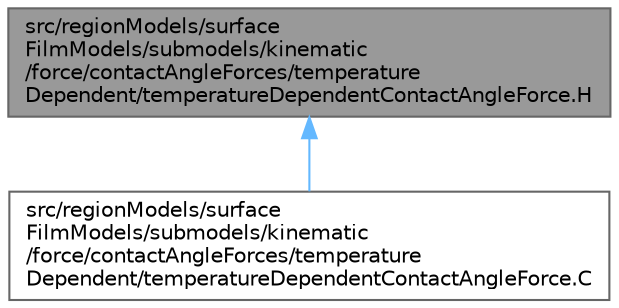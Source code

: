 digraph "src/regionModels/surfaceFilmModels/submodels/kinematic/force/contactAngleForces/temperatureDependent/temperatureDependentContactAngleForce.H"
{
 // LATEX_PDF_SIZE
  bgcolor="transparent";
  edge [fontname=Helvetica,fontsize=10,labelfontname=Helvetica,labelfontsize=10];
  node [fontname=Helvetica,fontsize=10,shape=box,height=0.2,width=0.4];
  Node1 [id="Node000001",label="src/regionModels/surface\lFilmModels/submodels/kinematic\l/force/contactAngleForces/temperature\lDependent/temperatureDependentContactAngleForce.H",height=0.2,width=0.4,color="gray40", fillcolor="grey60", style="filled", fontcolor="black",tooltip=" "];
  Node1 -> Node2 [id="edge1_Node000001_Node000002",dir="back",color="steelblue1",style="solid",tooltip=" "];
  Node2 [id="Node000002",label="src/regionModels/surface\lFilmModels/submodels/kinematic\l/force/contactAngleForces/temperature\lDependent/temperatureDependentContactAngleForce.C",height=0.2,width=0.4,color="grey40", fillcolor="white", style="filled",URL="$temperatureDependentContactAngleForce_8C.html",tooltip=" "];
}
